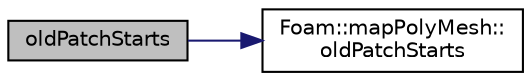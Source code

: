 digraph "oldPatchStarts"
{
  bgcolor="transparent";
  edge [fontname="Helvetica",fontsize="10",labelfontname="Helvetica",labelfontsize="10"];
  node [fontname="Helvetica",fontsize="10",shape=record];
  rankdir="LR";
  Node1 [label="oldPatchStarts",height=0.2,width=0.4,color="black", fillcolor="grey75", style="filled", fontcolor="black"];
  Node1 -> Node2 [color="midnightblue",fontsize="10",style="solid",fontname="Helvetica"];
  Node2 [label="Foam::mapPolyMesh::\loldPatchStarts",height=0.2,width=0.4,color="black",URL="$a01434.html#a92952599490642694859ac47b01b65c1",tooltip="Return list of the old patch start labels. "];
}

